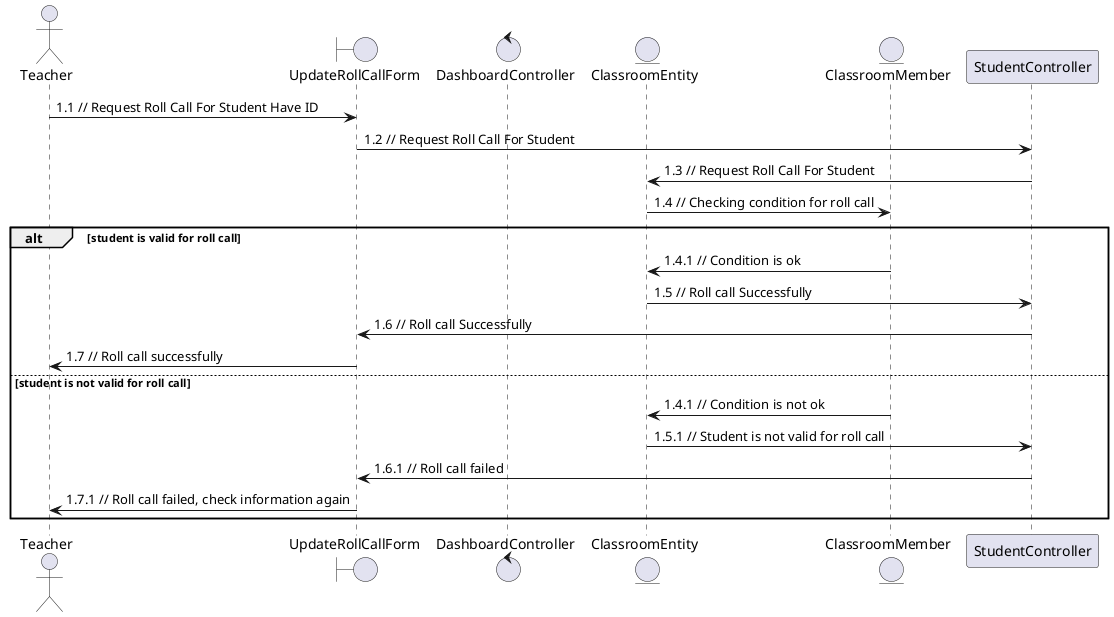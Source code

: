 @startuml makeRollCall
actor Teacher
boundary UpdateRollCallForm
control DashboardController
entity ClassroomEntity
entity ClassroomMember

Teacher -> UpdateRollCallForm: 1.1 // Request Roll Call For Student Have ID
UpdateRollCallForm -> StudentController: 1.2 // Request Roll Call For Student
StudentController -> ClassroomEntity: 1.3 // Request Roll Call For Student
ClassroomEntity -> ClassroomMember: 1.4 // Checking condition for roll call

alt student is valid for roll call
    ClassroomMember -> ClassroomEntity: 1.4.1 // Condition is ok
    ClassroomEntity -> StudentController: 1.5 // Roll call Successfully
    StudentController -> UpdateRollCallForm: 1.6 // Roll call Successfully
    UpdateRollCallForm -> Teacher: 1.7 // Roll call successfully
else student is not valid for roll call
    ClassroomMember -> ClassroomEntity: 1.4.1 // Condition is not ok
    ClassroomEntity -> StudentController: 1.5.1 // Student is not valid for roll call
    StudentController -> UpdateRollCallForm: 1.6.1 // Roll call failed
    UpdateRollCallForm -> Teacher: 1.7.1 // Roll call failed, check information again
end

@enduml